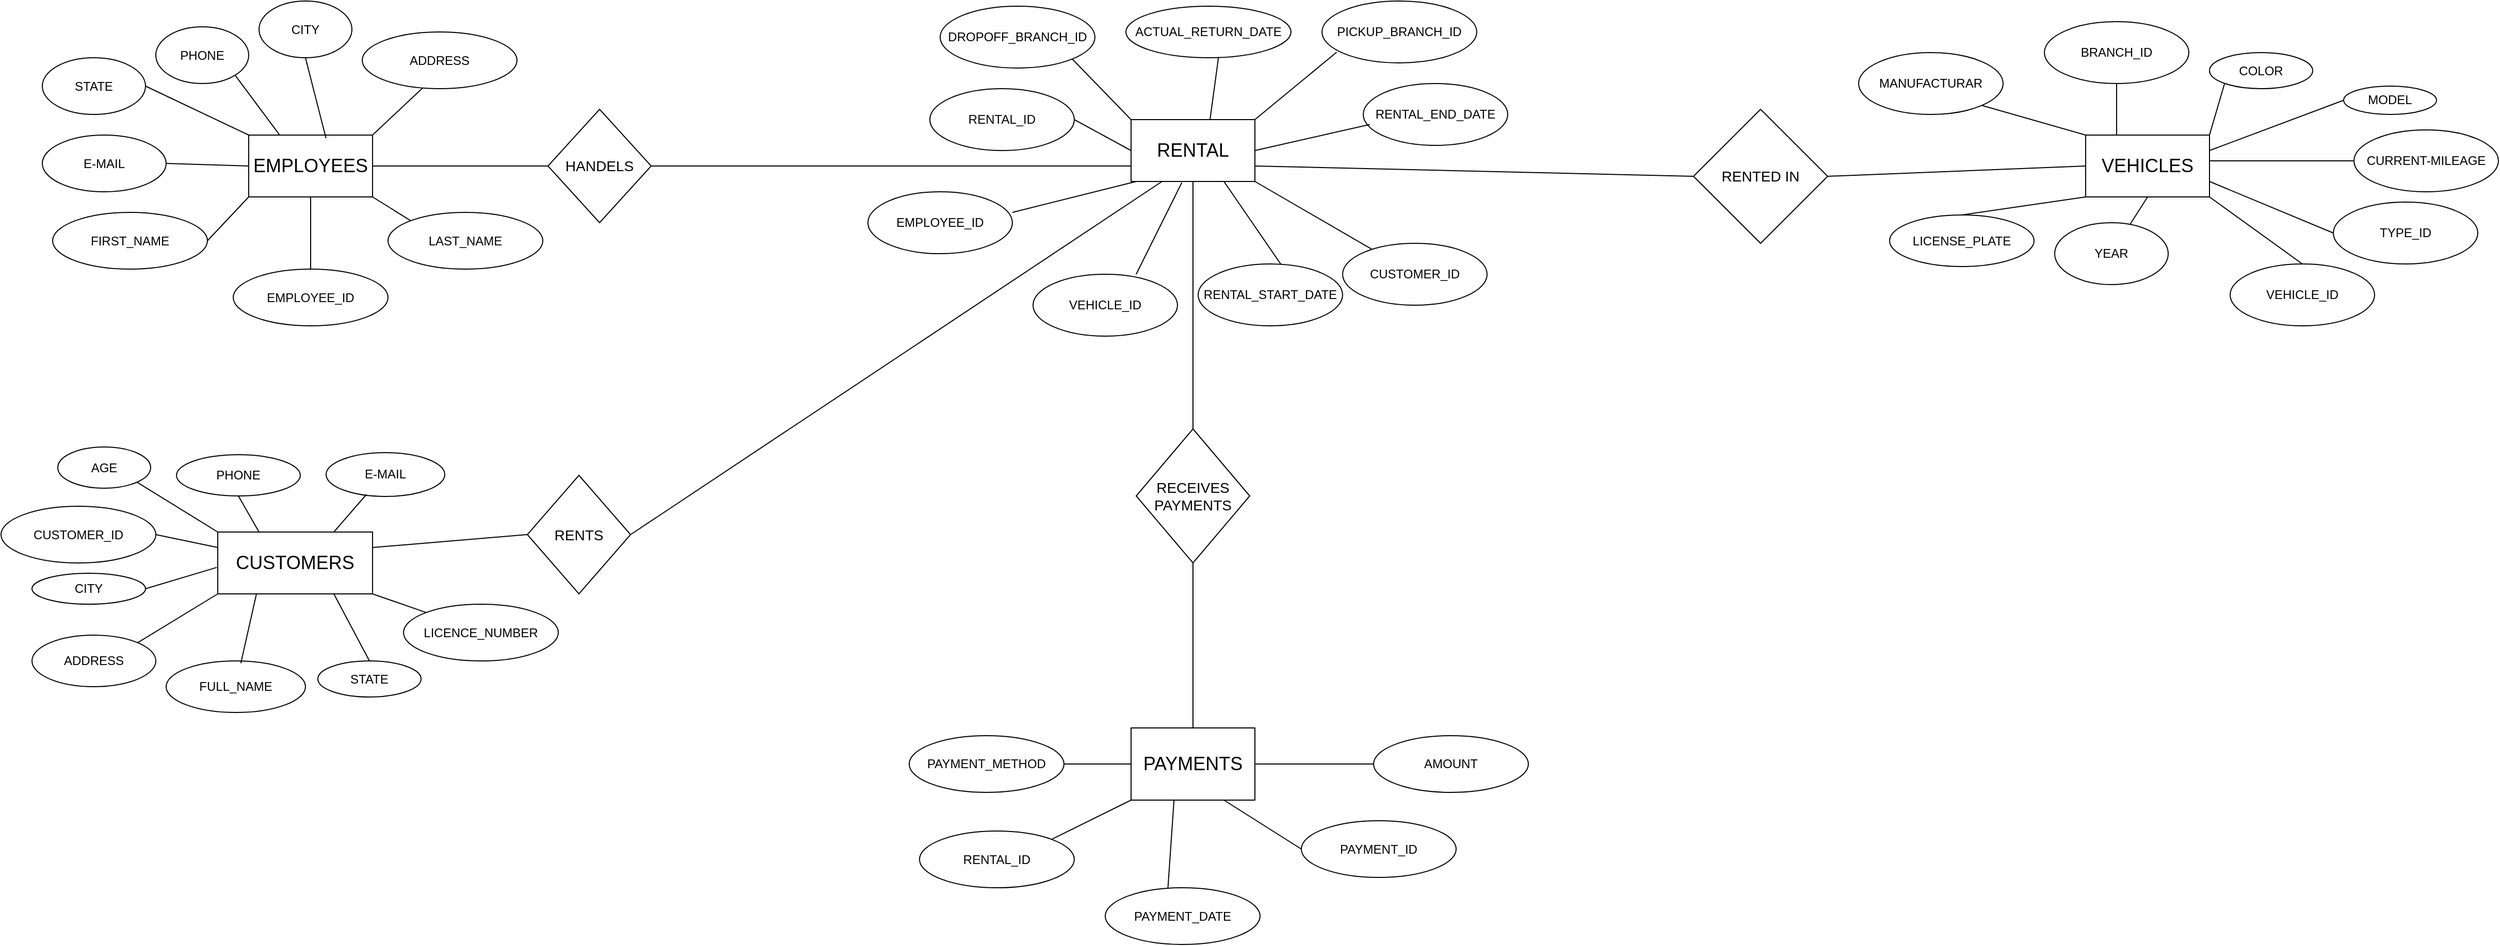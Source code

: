 <mxfile version="24.7.17">
  <diagram id="C5RBs43oDa-KdzZeNtuy" name="Page-1">
    <mxGraphModel dx="3781" dy="1274" grid="1" gridSize="10" guides="1" tooltips="1" connect="1" arrows="1" fold="1" page="1" pageScale="1" pageWidth="827" pageHeight="1169" math="0" shadow="0">
      <root>
        <mxCell id="WIyWlLk6GJQsqaUBKTNV-0" />
        <mxCell id="WIyWlLk6GJQsqaUBKTNV-1" parent="WIyWlLk6GJQsqaUBKTNV-0" />
        <mxCell id="lY9ykRblTHQBcWYiNTN7-0" value="&lt;font style=&quot;font-size: 18px;&quot;&gt;RENTAL&lt;/font&gt;" style="rounded=0;whiteSpace=wrap;html=1;direction=west;" vertex="1" parent="WIyWlLk6GJQsqaUBKTNV-1">
          <mxGeometry x="275" y="240" width="120" height="60" as="geometry" />
        </mxCell>
        <mxCell id="lY9ykRblTHQBcWYiNTN7-1" value="RENTAL_END_DATE" style="ellipse;whiteSpace=wrap;html=1;" vertex="1" parent="WIyWlLk6GJQsqaUBKTNV-1">
          <mxGeometry x="500" y="205" width="140" height="60" as="geometry" />
        </mxCell>
        <mxCell id="lY9ykRblTHQBcWYiNTN7-2" value="" style="endArrow=none;html=1;rounded=0;entryX=0.045;entryY=0.662;entryDx=0;entryDy=0;entryPerimeter=0;exitX=0;exitY=0.5;exitDx=0;exitDy=0;" edge="1" parent="WIyWlLk6GJQsqaUBKTNV-1" source="lY9ykRblTHQBcWYiNTN7-0" target="lY9ykRblTHQBcWYiNTN7-1">
          <mxGeometry width="50" height="50" relative="1" as="geometry">
            <mxPoint x="380" y="310" as="sourcePoint" />
            <mxPoint x="430" y="260" as="targetPoint" />
          </mxGeometry>
        </mxCell>
        <mxCell id="lY9ykRblTHQBcWYiNTN7-3" value="RENTAL_START_DATE" style="ellipse;whiteSpace=wrap;html=1;" vertex="1" parent="WIyWlLk6GJQsqaUBKTNV-1">
          <mxGeometry x="340" y="380" width="140" height="60" as="geometry" />
        </mxCell>
        <mxCell id="lY9ykRblTHQBcWYiNTN7-4" value="" style="endArrow=none;html=1;rounded=0;entryX=0.25;entryY=0;entryDx=0;entryDy=0;exitX=0.571;exitY=0;exitDx=0;exitDy=0;exitPerimeter=0;" edge="1" parent="WIyWlLk6GJQsqaUBKTNV-1" source="lY9ykRblTHQBcWYiNTN7-3" target="lY9ykRblTHQBcWYiNTN7-0">
          <mxGeometry width="50" height="50" relative="1" as="geometry">
            <mxPoint x="410" y="330" as="sourcePoint" />
            <mxPoint x="460" y="280" as="targetPoint" />
          </mxGeometry>
        </mxCell>
        <mxCell id="lY9ykRblTHQBcWYiNTN7-6" value="RENTAL_ID" style="ellipse;whiteSpace=wrap;html=1;" vertex="1" parent="WIyWlLk6GJQsqaUBKTNV-1">
          <mxGeometry x="80" y="210" width="140" height="60" as="geometry" />
        </mxCell>
        <mxCell id="lY9ykRblTHQBcWYiNTN7-7" value="ACTUAL_RETURN_DATE" style="ellipse;whiteSpace=wrap;html=1;" vertex="1" parent="WIyWlLk6GJQsqaUBKTNV-1">
          <mxGeometry x="270" y="130" width="160" height="50" as="geometry" />
        </mxCell>
        <mxCell id="lY9ykRblTHQBcWYiNTN7-9" value="" style="endArrow=none;html=1;rounded=0;exitX=0.561;exitY=0.986;exitDx=0;exitDy=0;exitPerimeter=0;entryX=0.362;entryY=1.005;entryDx=0;entryDy=0;entryPerimeter=0;" edge="1" parent="WIyWlLk6GJQsqaUBKTNV-1" source="lY9ykRblTHQBcWYiNTN7-7" target="lY9ykRblTHQBcWYiNTN7-0">
          <mxGeometry width="50" height="50" relative="1" as="geometry">
            <mxPoint x="410" y="330" as="sourcePoint" />
            <mxPoint x="460" y="280" as="targetPoint" />
          </mxGeometry>
        </mxCell>
        <mxCell id="lY9ykRblTHQBcWYiNTN7-11" value="" style="endArrow=none;html=1;rounded=0;exitX=1;exitY=0.5;exitDx=0;exitDy=0;entryX=1;entryY=0.5;entryDx=0;entryDy=0;" edge="1" parent="WIyWlLk6GJQsqaUBKTNV-1" source="lY9ykRblTHQBcWYiNTN7-6" target="lY9ykRblTHQBcWYiNTN7-0">
          <mxGeometry width="50" height="50" relative="1" as="geometry">
            <mxPoint x="410" y="330" as="sourcePoint" />
            <mxPoint x="460" y="280" as="targetPoint" />
          </mxGeometry>
        </mxCell>
        <mxCell id="lY9ykRblTHQBcWYiNTN7-12" value="EMPLOYEE_ID" style="ellipse;whiteSpace=wrap;html=1;" vertex="1" parent="WIyWlLk6GJQsqaUBKTNV-1">
          <mxGeometry x="20" y="310" width="140" height="60" as="geometry" />
        </mxCell>
        <mxCell id="lY9ykRblTHQBcWYiNTN7-13" value="" style="endArrow=none;html=1;rounded=0;exitX=1;exitY=0.333;exitDx=0;exitDy=0;exitPerimeter=0;" edge="1" parent="WIyWlLk6GJQsqaUBKTNV-1" source="lY9ykRblTHQBcWYiNTN7-12">
          <mxGeometry width="50" height="50" relative="1" as="geometry">
            <mxPoint x="410" y="330" as="sourcePoint" />
            <mxPoint x="280" y="300" as="targetPoint" />
          </mxGeometry>
        </mxCell>
        <mxCell id="lY9ykRblTHQBcWYiNTN7-14" value="CUSTOMER_ID" style="ellipse;whiteSpace=wrap;html=1;" vertex="1" parent="WIyWlLk6GJQsqaUBKTNV-1">
          <mxGeometry x="480" y="360" width="140" height="60" as="geometry" />
        </mxCell>
        <mxCell id="lY9ykRblTHQBcWYiNTN7-15" value="" style="endArrow=none;html=1;rounded=0;exitX=0;exitY=0;exitDx=0;exitDy=0;" edge="1" parent="WIyWlLk6GJQsqaUBKTNV-1" source="lY9ykRblTHQBcWYiNTN7-0" target="lY9ykRblTHQBcWYiNTN7-14">
          <mxGeometry width="50" height="50" relative="1" as="geometry">
            <mxPoint x="410" y="330" as="sourcePoint" />
            <mxPoint x="460" y="280" as="targetPoint" />
          </mxGeometry>
        </mxCell>
        <mxCell id="lY9ykRblTHQBcWYiNTN7-18" value="VEHICLE_ID" style="ellipse;whiteSpace=wrap;html=1;" vertex="1" parent="WIyWlLk6GJQsqaUBKTNV-1">
          <mxGeometry x="180" y="390" width="140" height="60" as="geometry" />
        </mxCell>
        <mxCell id="lY9ykRblTHQBcWYiNTN7-19" value="DROPOFF_BRANCH_ID" style="ellipse;whiteSpace=wrap;html=1;" vertex="1" parent="WIyWlLk6GJQsqaUBKTNV-1">
          <mxGeometry x="90" y="130" width="150" height="60" as="geometry" />
        </mxCell>
        <mxCell id="lY9ykRblTHQBcWYiNTN7-20" value="" style="endArrow=none;html=1;rounded=0;exitX=0.714;exitY=0;exitDx=0;exitDy=0;exitPerimeter=0;entryX=0.59;entryY=-0.018;entryDx=0;entryDy=0;entryPerimeter=0;" edge="1" parent="WIyWlLk6GJQsqaUBKTNV-1" source="lY9ykRblTHQBcWYiNTN7-18" target="lY9ykRblTHQBcWYiNTN7-0">
          <mxGeometry width="50" height="50" relative="1" as="geometry">
            <mxPoint x="390" y="310" as="sourcePoint" />
            <mxPoint x="440" y="260" as="targetPoint" />
          </mxGeometry>
        </mxCell>
        <mxCell id="lY9ykRblTHQBcWYiNTN7-23" value="" style="endArrow=none;html=1;rounded=0;exitX=1;exitY=1;exitDx=0;exitDy=0;entryX=1;entryY=1;entryDx=0;entryDy=0;" edge="1" parent="WIyWlLk6GJQsqaUBKTNV-1" source="lY9ykRblTHQBcWYiNTN7-19" target="lY9ykRblTHQBcWYiNTN7-0">
          <mxGeometry width="50" height="50" relative="1" as="geometry">
            <mxPoint x="390" y="310" as="sourcePoint" />
            <mxPoint x="440" y="260" as="targetPoint" />
          </mxGeometry>
        </mxCell>
        <mxCell id="lY9ykRblTHQBcWYiNTN7-24" value="PICKUP_BRANCH_ID" style="ellipse;whiteSpace=wrap;html=1;" vertex="1" parent="WIyWlLk6GJQsqaUBKTNV-1">
          <mxGeometry x="460" y="125" width="150" height="60" as="geometry" />
        </mxCell>
        <mxCell id="lY9ykRblTHQBcWYiNTN7-27" value="" style="endArrow=none;html=1;rounded=0;entryX=0.095;entryY=0.827;entryDx=0;entryDy=0;entryPerimeter=0;exitX=0;exitY=1;exitDx=0;exitDy=0;" edge="1" parent="WIyWlLk6GJQsqaUBKTNV-1" source="lY9ykRblTHQBcWYiNTN7-0" target="lY9ykRblTHQBcWYiNTN7-24">
          <mxGeometry width="50" height="50" relative="1" as="geometry">
            <mxPoint x="390" y="310" as="sourcePoint" />
            <mxPoint x="440" y="260" as="targetPoint" />
          </mxGeometry>
        </mxCell>
        <mxCell id="lY9ykRblTHQBcWYiNTN7-28" value="" style="endArrow=none;html=1;rounded=0;entryX=0.5;entryY=0;entryDx=0;entryDy=0;exitX=0.5;exitY=0;exitDx=0;exitDy=0;" edge="1" parent="WIyWlLk6GJQsqaUBKTNV-1" source="lY9ykRblTHQBcWYiNTN7-29" target="lY9ykRblTHQBcWYiNTN7-0">
          <mxGeometry width="50" height="50" relative="1" as="geometry">
            <mxPoint x="330" y="490" as="sourcePoint" />
            <mxPoint x="400" y="330" as="targetPoint" />
          </mxGeometry>
        </mxCell>
        <mxCell id="lY9ykRblTHQBcWYiNTN7-29" value="&lt;font style=&quot;font-size: 14px;&quot;&gt;RECEIVES PAYMENTS&lt;/font&gt;" style="rhombus;whiteSpace=wrap;html=1;" vertex="1" parent="WIyWlLk6GJQsqaUBKTNV-1">
          <mxGeometry x="280" y="540" width="110" height="130" as="geometry" />
        </mxCell>
        <mxCell id="lY9ykRblTHQBcWYiNTN7-30" value="" style="endArrow=none;html=1;rounded=0;entryX=0.5;entryY=1;entryDx=0;entryDy=0;exitX=0.5;exitY=0;exitDx=0;exitDy=0;" edge="1" parent="WIyWlLk6GJQsqaUBKTNV-1" source="lY9ykRblTHQBcWYiNTN7-31" target="lY9ykRblTHQBcWYiNTN7-29">
          <mxGeometry width="50" height="50" relative="1" as="geometry">
            <mxPoint x="350" y="830" as="sourcePoint" />
            <mxPoint x="400" y="730" as="targetPoint" />
          </mxGeometry>
        </mxCell>
        <mxCell id="lY9ykRblTHQBcWYiNTN7-31" value="&lt;font style=&quot;font-size: 18px;&quot;&gt;PAYMENTS&lt;/font&gt;" style="rounded=0;whiteSpace=wrap;html=1;" vertex="1" parent="WIyWlLk6GJQsqaUBKTNV-1">
          <mxGeometry x="275" y="830" width="120" height="70" as="geometry" />
        </mxCell>
        <mxCell id="lY9ykRblTHQBcWYiNTN7-34" value="AMOUNT" style="ellipse;whiteSpace=wrap;html=1;" vertex="1" parent="WIyWlLk6GJQsqaUBKTNV-1">
          <mxGeometry x="510" y="837.5" width="150" height="55" as="geometry" />
        </mxCell>
        <mxCell id="lY9ykRblTHQBcWYiNTN7-35" value="PAYMENT_METHOD" style="ellipse;whiteSpace=wrap;html=1;" vertex="1" parent="WIyWlLk6GJQsqaUBKTNV-1">
          <mxGeometry x="60" y="837.5" width="150" height="55" as="geometry" />
        </mxCell>
        <mxCell id="lY9ykRblTHQBcWYiNTN7-36" value="RENTAL_ID" style="ellipse;whiteSpace=wrap;html=1;" vertex="1" parent="WIyWlLk6GJQsqaUBKTNV-1">
          <mxGeometry x="70" y="930" width="150" height="55" as="geometry" />
        </mxCell>
        <mxCell id="lY9ykRblTHQBcWYiNTN7-37" value="PAYMENT_ID" style="ellipse;whiteSpace=wrap;html=1;" vertex="1" parent="WIyWlLk6GJQsqaUBKTNV-1">
          <mxGeometry x="440" y="920" width="150" height="55" as="geometry" />
        </mxCell>
        <mxCell id="lY9ykRblTHQBcWYiNTN7-38" value="PAYMENT_DATE" style="ellipse;whiteSpace=wrap;html=1;" vertex="1" parent="WIyWlLk6GJQsqaUBKTNV-1">
          <mxGeometry x="250" y="985" width="150" height="55" as="geometry" />
        </mxCell>
        <mxCell id="lY9ykRblTHQBcWYiNTN7-39" value="" style="endArrow=none;html=1;rounded=0;entryX=0;entryY=0.5;entryDx=0;entryDy=0;exitX=1;exitY=0.5;exitDx=0;exitDy=0;" edge="1" parent="WIyWlLk6GJQsqaUBKTNV-1" source="lY9ykRblTHQBcWYiNTN7-31" target="lY9ykRblTHQBcWYiNTN7-34">
          <mxGeometry width="50" height="50" relative="1" as="geometry">
            <mxPoint x="350" y="940" as="sourcePoint" />
            <mxPoint x="400" y="890" as="targetPoint" />
          </mxGeometry>
        </mxCell>
        <mxCell id="lY9ykRblTHQBcWYiNTN7-40" value="" style="endArrow=none;html=1;rounded=0;entryX=0;entryY=0.5;entryDx=0;entryDy=0;exitX=0.75;exitY=1;exitDx=0;exitDy=0;" edge="1" parent="WIyWlLk6GJQsqaUBKTNV-1" source="lY9ykRblTHQBcWYiNTN7-31" target="lY9ykRblTHQBcWYiNTN7-37">
          <mxGeometry width="50" height="50" relative="1" as="geometry">
            <mxPoint x="350" y="940" as="sourcePoint" />
            <mxPoint x="400" y="890" as="targetPoint" />
          </mxGeometry>
        </mxCell>
        <mxCell id="lY9ykRblTHQBcWYiNTN7-41" value="" style="endArrow=none;html=1;rounded=0;entryX=0.405;entryY=-0.002;entryDx=0;entryDy=0;exitX=0.347;exitY=0.995;exitDx=0;exitDy=0;exitPerimeter=0;entryPerimeter=0;" edge="1" parent="WIyWlLk6GJQsqaUBKTNV-1" source="lY9ykRblTHQBcWYiNTN7-31" target="lY9ykRblTHQBcWYiNTN7-38">
          <mxGeometry width="50" height="50" relative="1" as="geometry">
            <mxPoint x="375" y="910" as="sourcePoint" />
            <mxPoint x="450" y="958" as="targetPoint" />
          </mxGeometry>
        </mxCell>
        <mxCell id="lY9ykRblTHQBcWYiNTN7-42" value="" style="endArrow=none;html=1;rounded=0;entryX=0;entryY=1;entryDx=0;entryDy=0;exitX=1;exitY=0;exitDx=0;exitDy=0;" edge="1" parent="WIyWlLk6GJQsqaUBKTNV-1" source="lY9ykRblTHQBcWYiNTN7-36" target="lY9ykRblTHQBcWYiNTN7-31">
          <mxGeometry width="50" height="50" relative="1" as="geometry">
            <mxPoint x="385" y="920" as="sourcePoint" />
            <mxPoint x="460" y="968" as="targetPoint" />
          </mxGeometry>
        </mxCell>
        <mxCell id="lY9ykRblTHQBcWYiNTN7-44" value="" style="endArrow=none;html=1;rounded=0;entryX=0;entryY=0.5;entryDx=0;entryDy=0;exitX=1;exitY=0.5;exitDx=0;exitDy=0;" edge="1" parent="WIyWlLk6GJQsqaUBKTNV-1" source="lY9ykRblTHQBcWYiNTN7-35" target="lY9ykRblTHQBcWYiNTN7-31">
          <mxGeometry width="50" height="50" relative="1" as="geometry">
            <mxPoint x="350" y="940" as="sourcePoint" />
            <mxPoint x="400" y="890" as="targetPoint" />
          </mxGeometry>
        </mxCell>
        <mxCell id="lY9ykRblTHQBcWYiNTN7-45" value="&lt;font style=&quot;font-size: 14px;&quot;&gt;HANDELS&lt;/font&gt;" style="rhombus;whiteSpace=wrap;html=1;" vertex="1" parent="WIyWlLk6GJQsqaUBKTNV-1">
          <mxGeometry x="-290" y="230" width="100" height="110" as="geometry" />
        </mxCell>
        <mxCell id="lY9ykRblTHQBcWYiNTN7-46" value="" style="endArrow=none;html=1;rounded=0;exitX=1;exitY=0.5;exitDx=0;exitDy=0;entryX=1;entryY=0.25;entryDx=0;entryDy=0;" edge="1" parent="WIyWlLk6GJQsqaUBKTNV-1" source="lY9ykRblTHQBcWYiNTN7-45" target="lY9ykRblTHQBcWYiNTN7-0">
          <mxGeometry width="50" height="50" relative="1" as="geometry">
            <mxPoint x="300" y="290" as="sourcePoint" />
            <mxPoint x="350" y="240" as="targetPoint" />
          </mxGeometry>
        </mxCell>
        <mxCell id="lY9ykRblTHQBcWYiNTN7-47" value="&lt;font style=&quot;font-size: 18px;&quot;&gt;EMPLOYEES&lt;/font&gt;" style="rounded=0;whiteSpace=wrap;html=1;" vertex="1" parent="WIyWlLk6GJQsqaUBKTNV-1">
          <mxGeometry x="-580" y="255" width="120" height="60" as="geometry" />
        </mxCell>
        <mxCell id="lY9ykRblTHQBcWYiNTN7-48" value="" style="endArrow=none;html=1;rounded=0;entryX=0;entryY=0.5;entryDx=0;entryDy=0;exitX=1;exitY=0.5;exitDx=0;exitDy=0;" edge="1" parent="WIyWlLk6GJQsqaUBKTNV-1" source="lY9ykRblTHQBcWYiNTN7-47" target="lY9ykRblTHQBcWYiNTN7-45">
          <mxGeometry width="50" height="50" relative="1" as="geometry">
            <mxPoint x="-70" y="290" as="sourcePoint" />
            <mxPoint x="-20" y="240" as="targetPoint" />
          </mxGeometry>
        </mxCell>
        <mxCell id="lY9ykRblTHQBcWYiNTN7-50" value="EMPLOYEE_ID" style="ellipse;whiteSpace=wrap;html=1;" vertex="1" parent="WIyWlLk6GJQsqaUBKTNV-1">
          <mxGeometry x="-595" y="385" width="150" height="55" as="geometry" />
        </mxCell>
        <mxCell id="lY9ykRblTHQBcWYiNTN7-51" value="E-MAIL" style="ellipse;whiteSpace=wrap;html=1;" vertex="1" parent="WIyWlLk6GJQsqaUBKTNV-1">
          <mxGeometry x="-780" y="255" width="120" height="55" as="geometry" />
        </mxCell>
        <mxCell id="lY9ykRblTHQBcWYiNTN7-52" value="FIRST_NAME" style="ellipse;whiteSpace=wrap;html=1;" vertex="1" parent="WIyWlLk6GJQsqaUBKTNV-1">
          <mxGeometry x="-770" y="330" width="150" height="55" as="geometry" />
        </mxCell>
        <mxCell id="lY9ykRblTHQBcWYiNTN7-53" value="LAST_NAME" style="ellipse;whiteSpace=wrap;html=1;" vertex="1" parent="WIyWlLk6GJQsqaUBKTNV-1">
          <mxGeometry x="-445" y="330" width="150" height="55" as="geometry" />
        </mxCell>
        <mxCell id="lY9ykRblTHQBcWYiNTN7-54" value="PHONE" style="ellipse;whiteSpace=wrap;html=1;" vertex="1" parent="WIyWlLk6GJQsqaUBKTNV-1">
          <mxGeometry x="-670" y="150" width="90" height="55" as="geometry" />
        </mxCell>
        <mxCell id="lY9ykRblTHQBcWYiNTN7-55" value="ADDRESS" style="ellipse;whiteSpace=wrap;html=1;" vertex="1" parent="WIyWlLk6GJQsqaUBKTNV-1">
          <mxGeometry x="-470" y="155" width="150" height="55" as="geometry" />
        </mxCell>
        <mxCell id="lY9ykRblTHQBcWYiNTN7-56" value="STATE" style="ellipse;whiteSpace=wrap;html=1;" vertex="1" parent="WIyWlLk6GJQsqaUBKTNV-1">
          <mxGeometry x="-780" y="180" width="100" height="55" as="geometry" />
        </mxCell>
        <mxCell id="lY9ykRblTHQBcWYiNTN7-57" value="CITY" style="ellipse;whiteSpace=wrap;html=1;" vertex="1" parent="WIyWlLk6GJQsqaUBKTNV-1">
          <mxGeometry x="-570" y="125" width="90" height="55" as="geometry" />
        </mxCell>
        <mxCell id="lY9ykRblTHQBcWYiNTN7-61" value="" style="endArrow=none;html=1;rounded=0;entryX=0.388;entryY=0.993;entryDx=0;entryDy=0;entryPerimeter=0;exitX=1;exitY=0;exitDx=0;exitDy=0;" edge="1" parent="WIyWlLk6GJQsqaUBKTNV-1" source="lY9ykRblTHQBcWYiNTN7-47" target="lY9ykRblTHQBcWYiNTN7-55">
          <mxGeometry width="50" height="50" relative="1" as="geometry">
            <mxPoint x="-430" y="290" as="sourcePoint" />
            <mxPoint x="-380" y="240" as="targetPoint" />
          </mxGeometry>
        </mxCell>
        <mxCell id="lY9ykRblTHQBcWYiNTN7-62" value="" style="endArrow=none;html=1;rounded=0;exitX=0.624;exitY=0.05;exitDx=0;exitDy=0;exitPerimeter=0;entryX=0.5;entryY=1;entryDx=0;entryDy=0;" edge="1" parent="WIyWlLk6GJQsqaUBKTNV-1" source="lY9ykRblTHQBcWYiNTN7-47" target="lY9ykRblTHQBcWYiNTN7-57">
          <mxGeometry width="50" height="50" relative="1" as="geometry">
            <mxPoint x="-430" y="290" as="sourcePoint" />
            <mxPoint x="-380" y="240" as="targetPoint" />
          </mxGeometry>
        </mxCell>
        <mxCell id="lY9ykRblTHQBcWYiNTN7-63" value="" style="endArrow=none;html=1;rounded=0;exitX=0.5;exitY=0;exitDx=0;exitDy=0;entryX=0.5;entryY=1;entryDx=0;entryDy=0;" edge="1" parent="WIyWlLk6GJQsqaUBKTNV-1" source="lY9ykRblTHQBcWYiNTN7-50" target="lY9ykRblTHQBcWYiNTN7-47">
          <mxGeometry width="50" height="50" relative="1" as="geometry">
            <mxPoint x="-430" y="290" as="sourcePoint" />
            <mxPoint x="-380" y="240" as="targetPoint" />
          </mxGeometry>
        </mxCell>
        <mxCell id="lY9ykRblTHQBcWYiNTN7-64" value="" style="endArrow=none;html=1;rounded=0;exitX=0;exitY=0;exitDx=0;exitDy=0;entryX=1;entryY=1;entryDx=0;entryDy=0;" edge="1" parent="WIyWlLk6GJQsqaUBKTNV-1" source="lY9ykRblTHQBcWYiNTN7-53" target="lY9ykRblTHQBcWYiNTN7-47">
          <mxGeometry width="50" height="50" relative="1" as="geometry">
            <mxPoint x="-430" y="290" as="sourcePoint" />
            <mxPoint x="-380" y="240" as="targetPoint" />
          </mxGeometry>
        </mxCell>
        <mxCell id="lY9ykRblTHQBcWYiNTN7-65" value="" style="endArrow=none;html=1;rounded=0;entryX=0;entryY=1;entryDx=0;entryDy=0;exitX=1;exitY=0.5;exitDx=0;exitDy=0;" edge="1" parent="WIyWlLk6GJQsqaUBKTNV-1" source="lY9ykRblTHQBcWYiNTN7-52" target="lY9ykRblTHQBcWYiNTN7-47">
          <mxGeometry width="50" height="50" relative="1" as="geometry">
            <mxPoint x="-430" y="290" as="sourcePoint" />
            <mxPoint x="-380" y="240" as="targetPoint" />
          </mxGeometry>
        </mxCell>
        <mxCell id="lY9ykRblTHQBcWYiNTN7-66" value="" style="endArrow=none;html=1;rounded=0;exitX=0;exitY=0.5;exitDx=0;exitDy=0;entryX=1;entryY=0.5;entryDx=0;entryDy=0;" edge="1" parent="WIyWlLk6GJQsqaUBKTNV-1" source="lY9ykRblTHQBcWYiNTN7-47" target="lY9ykRblTHQBcWYiNTN7-51">
          <mxGeometry width="50" height="50" relative="1" as="geometry">
            <mxPoint x="-430" y="290" as="sourcePoint" />
            <mxPoint x="-380" y="240" as="targetPoint" />
          </mxGeometry>
        </mxCell>
        <mxCell id="lY9ykRblTHQBcWYiNTN7-67" value="" style="endArrow=none;html=1;rounded=0;entryX=1;entryY=1;entryDx=0;entryDy=0;exitX=0.25;exitY=0;exitDx=0;exitDy=0;" edge="1" parent="WIyWlLk6GJQsqaUBKTNV-1" source="lY9ykRblTHQBcWYiNTN7-47" target="lY9ykRblTHQBcWYiNTN7-54">
          <mxGeometry width="50" height="50" relative="1" as="geometry">
            <mxPoint x="-430" y="290" as="sourcePoint" />
            <mxPoint x="-380" y="240" as="targetPoint" />
          </mxGeometry>
        </mxCell>
        <mxCell id="lY9ykRblTHQBcWYiNTN7-68" value="" style="endArrow=none;html=1;rounded=0;exitX=0;exitY=0;exitDx=0;exitDy=0;entryX=1;entryY=0.5;entryDx=0;entryDy=0;" edge="1" parent="WIyWlLk6GJQsqaUBKTNV-1" source="lY9ykRblTHQBcWYiNTN7-47" target="lY9ykRblTHQBcWYiNTN7-56">
          <mxGeometry width="50" height="50" relative="1" as="geometry">
            <mxPoint x="-430" y="290" as="sourcePoint" />
            <mxPoint x="-380" y="240" as="targetPoint" />
          </mxGeometry>
        </mxCell>
        <mxCell id="lY9ykRblTHQBcWYiNTN7-69" value="&lt;font style=&quot;font-size: 14px;&quot;&gt;RENTS&lt;/font&gt;" style="rhombus;whiteSpace=wrap;html=1;" vertex="1" parent="WIyWlLk6GJQsqaUBKTNV-1">
          <mxGeometry x="-310" y="585" width="100" height="115" as="geometry" />
        </mxCell>
        <mxCell id="lY9ykRblTHQBcWYiNTN7-70" value="" style="endArrow=none;html=1;rounded=0;exitX=1;exitY=0.5;exitDx=0;exitDy=0;entryX=0.75;entryY=0;entryDx=0;entryDy=0;" edge="1" parent="WIyWlLk6GJQsqaUBKTNV-1" source="lY9ykRblTHQBcWYiNTN7-69" target="lY9ykRblTHQBcWYiNTN7-0">
          <mxGeometry width="50" height="50" relative="1" as="geometry">
            <mxPoint x="90" y="700" as="sourcePoint" />
            <mxPoint x="280" y="320" as="targetPoint" />
          </mxGeometry>
        </mxCell>
        <mxCell id="lY9ykRblTHQBcWYiNTN7-71" value="&lt;font style=&quot;font-size: 18px;&quot;&gt;CUSTOMERS&lt;/font&gt;" style="rounded=0;whiteSpace=wrap;html=1;" vertex="1" parent="WIyWlLk6GJQsqaUBKTNV-1">
          <mxGeometry x="-610" y="640" width="150" height="60" as="geometry" />
        </mxCell>
        <mxCell id="lY9ykRblTHQBcWYiNTN7-72" value="" style="endArrow=none;html=1;rounded=0;exitX=1;exitY=0.25;exitDx=0;exitDy=0;entryX=0;entryY=0.5;entryDx=0;entryDy=0;" edge="1" parent="WIyWlLk6GJQsqaUBKTNV-1" source="lY9ykRblTHQBcWYiNTN7-71" target="lY9ykRblTHQBcWYiNTN7-69">
          <mxGeometry width="50" height="50" relative="1" as="geometry">
            <mxPoint x="-210" y="670" as="sourcePoint" />
            <mxPoint x="-160" y="620" as="targetPoint" />
          </mxGeometry>
        </mxCell>
        <mxCell id="lY9ykRblTHQBcWYiNTN7-73" value="CUSTOMER_ID" style="ellipse;whiteSpace=wrap;html=1;" vertex="1" parent="WIyWlLk6GJQsqaUBKTNV-1">
          <mxGeometry x="-820" y="615" width="150" height="55" as="geometry" />
        </mxCell>
        <mxCell id="lY9ykRblTHQBcWYiNTN7-74" value="ADDRESS" style="ellipse;whiteSpace=wrap;html=1;" vertex="1" parent="WIyWlLk6GJQsqaUBKTNV-1">
          <mxGeometry x="-790" y="740" width="120" height="50" as="geometry" />
        </mxCell>
        <mxCell id="lY9ykRblTHQBcWYiNTN7-75" value="FULL_NAME&lt;span style=&quot;color: rgba(0, 0, 0, 0); font-family: monospace; font-size: 0px; text-align: start; text-wrap: nowrap;&quot;&gt;%3CmxGraphModel%3E%3Croot%3E%3CmxCell%20id%3D%220%22%2F%3E%3CmxCell%20id%3D%221%22%20parent%3D%220%22%2F%3E%3CmxCell%20id%3D%222%22%20value%3D%22CUSTOMER_ID%22%20style%3D%22ellipse%3BwhiteSpace%3Dwrap%3Bhtml%3D1%3B%22%20vertex%3D%221%22%20parent%3D%221%22%3E%3CmxGeometry%20x%3D%22-840%22%20y%3D%22645%22%20width%3D%22150%22%20height%3D%2255%22%20as%3D%22geometry%22%2F%3E%3C%2FmxCell%3E%3C%2Froot%3E%3C%2FmxGraphModel%3E&lt;/span&gt;" style="ellipse;whiteSpace=wrap;html=1;" vertex="1" parent="WIyWlLk6GJQsqaUBKTNV-1">
          <mxGeometry x="-660" y="765" width="135" height="50" as="geometry" />
        </mxCell>
        <mxCell id="lY9ykRblTHQBcWYiNTN7-76" value="PHONE" style="ellipse;whiteSpace=wrap;html=1;" vertex="1" parent="WIyWlLk6GJQsqaUBKTNV-1">
          <mxGeometry x="-650" y="565" width="120" height="40" as="geometry" />
        </mxCell>
        <mxCell id="lY9ykRblTHQBcWYiNTN7-77" value="AGE" style="ellipse;whiteSpace=wrap;html=1;" vertex="1" parent="WIyWlLk6GJQsqaUBKTNV-1">
          <mxGeometry x="-765" y="557.5" width="90" height="40" as="geometry" />
        </mxCell>
        <mxCell id="lY9ykRblTHQBcWYiNTN7-78" value="E-MAIL" style="ellipse;whiteSpace=wrap;html=1;" vertex="1" parent="WIyWlLk6GJQsqaUBKTNV-1">
          <mxGeometry x="-505" y="563" width="115" height="42.5" as="geometry" />
        </mxCell>
        <mxCell id="lY9ykRblTHQBcWYiNTN7-79" value="LICENCE_NUMBER" style="ellipse;whiteSpace=wrap;html=1;" vertex="1" parent="WIyWlLk6GJQsqaUBKTNV-1">
          <mxGeometry x="-430" y="710" width="150" height="55" as="geometry" />
        </mxCell>
        <mxCell id="lY9ykRblTHQBcWYiNTN7-80" value="STATE" style="ellipse;whiteSpace=wrap;html=1;" vertex="1" parent="WIyWlLk6GJQsqaUBKTNV-1">
          <mxGeometry x="-513" y="765" width="100" height="35" as="geometry" />
        </mxCell>
        <mxCell id="lY9ykRblTHQBcWYiNTN7-81" value="CITY" style="ellipse;whiteSpace=wrap;html=1;" vertex="1" parent="WIyWlLk6GJQsqaUBKTNV-1">
          <mxGeometry x="-790" y="680" width="110" height="30" as="geometry" />
        </mxCell>
        <mxCell id="lY9ykRblTHQBcWYiNTN7-82" value="" style="endArrow=none;html=1;rounded=0;exitX=1;exitY=0.5;exitDx=0;exitDy=0;entryX=-0.006;entryY=0.572;entryDx=0;entryDy=0;entryPerimeter=0;" edge="1" parent="WIyWlLk6GJQsqaUBKTNV-1" source="lY9ykRblTHQBcWYiNTN7-81" target="lY9ykRblTHQBcWYiNTN7-71">
          <mxGeometry width="50" height="50" relative="1" as="geometry">
            <mxPoint x="-540" y="700" as="sourcePoint" />
            <mxPoint x="-490" y="650" as="targetPoint" />
          </mxGeometry>
        </mxCell>
        <mxCell id="lY9ykRblTHQBcWYiNTN7-83" value="" style="endArrow=none;html=1;rounded=0;exitX=1;exitY=0;exitDx=0;exitDy=0;entryX=0;entryY=1;entryDx=0;entryDy=0;" edge="1" parent="WIyWlLk6GJQsqaUBKTNV-1" source="lY9ykRblTHQBcWYiNTN7-74" target="lY9ykRblTHQBcWYiNTN7-71">
          <mxGeometry width="50" height="50" relative="1" as="geometry">
            <mxPoint x="-540" y="700" as="sourcePoint" />
            <mxPoint x="-490" y="650" as="targetPoint" />
          </mxGeometry>
        </mxCell>
        <mxCell id="lY9ykRblTHQBcWYiNTN7-84" value="" style="endArrow=none;html=1;rounded=0;entryX=0.536;entryY=0.045;entryDx=0;entryDy=0;entryPerimeter=0;exitX=0.25;exitY=1;exitDx=0;exitDy=0;" edge="1" parent="WIyWlLk6GJQsqaUBKTNV-1" source="lY9ykRblTHQBcWYiNTN7-71" target="lY9ykRblTHQBcWYiNTN7-75">
          <mxGeometry width="50" height="50" relative="1" as="geometry">
            <mxPoint x="-540" y="700" as="sourcePoint" />
            <mxPoint x="-490" y="650" as="targetPoint" />
          </mxGeometry>
        </mxCell>
        <mxCell id="lY9ykRblTHQBcWYiNTN7-85" value="" style="endArrow=none;html=1;rounded=0;exitX=0.5;exitY=0;exitDx=0;exitDy=0;entryX=0.75;entryY=1;entryDx=0;entryDy=0;" edge="1" parent="WIyWlLk6GJQsqaUBKTNV-1" source="lY9ykRblTHQBcWYiNTN7-80" target="lY9ykRblTHQBcWYiNTN7-71">
          <mxGeometry width="50" height="50" relative="1" as="geometry">
            <mxPoint x="-540" y="700" as="sourcePoint" />
            <mxPoint x="-490" y="650" as="targetPoint" />
          </mxGeometry>
        </mxCell>
        <mxCell id="lY9ykRblTHQBcWYiNTN7-86" value="" style="endArrow=none;html=1;rounded=0;entryX=0;entryY=0;entryDx=0;entryDy=0;exitX=1;exitY=1;exitDx=0;exitDy=0;" edge="1" parent="WIyWlLk6GJQsqaUBKTNV-1" source="lY9ykRblTHQBcWYiNTN7-71" target="lY9ykRblTHQBcWYiNTN7-79">
          <mxGeometry width="50" height="50" relative="1" as="geometry">
            <mxPoint x="-540" y="700" as="sourcePoint" />
            <mxPoint x="-490" y="650" as="targetPoint" />
          </mxGeometry>
        </mxCell>
        <mxCell id="lY9ykRblTHQBcWYiNTN7-87" value="" style="endArrow=none;html=1;rounded=0;entryX=1;entryY=0.5;entryDx=0;entryDy=0;exitX=0;exitY=0.25;exitDx=0;exitDy=0;" edge="1" parent="WIyWlLk6GJQsqaUBKTNV-1" source="lY9ykRblTHQBcWYiNTN7-71" target="lY9ykRblTHQBcWYiNTN7-73">
          <mxGeometry width="50" height="50" relative="1" as="geometry">
            <mxPoint x="-540" y="700" as="sourcePoint" />
            <mxPoint x="-490" y="650" as="targetPoint" />
          </mxGeometry>
        </mxCell>
        <mxCell id="lY9ykRblTHQBcWYiNTN7-88" value="" style="endArrow=none;html=1;rounded=0;entryX=1;entryY=1;entryDx=0;entryDy=0;exitX=0;exitY=0;exitDx=0;exitDy=0;" edge="1" parent="WIyWlLk6GJQsqaUBKTNV-1" source="lY9ykRblTHQBcWYiNTN7-71" target="lY9ykRblTHQBcWYiNTN7-77">
          <mxGeometry width="50" height="50" relative="1" as="geometry">
            <mxPoint x="-540" y="700" as="sourcePoint" />
            <mxPoint x="-490" y="650" as="targetPoint" />
          </mxGeometry>
        </mxCell>
        <mxCell id="lY9ykRblTHQBcWYiNTN7-89" value="" style="endArrow=none;html=1;rounded=0;entryX=0.5;entryY=1;entryDx=0;entryDy=0;" edge="1" parent="WIyWlLk6GJQsqaUBKTNV-1" target="lY9ykRblTHQBcWYiNTN7-76">
          <mxGeometry width="50" height="50" relative="1" as="geometry">
            <mxPoint x="-570" y="640" as="sourcePoint" />
            <mxPoint x="-490" y="650" as="targetPoint" />
          </mxGeometry>
        </mxCell>
        <mxCell id="lY9ykRblTHQBcWYiNTN7-90" value="" style="endArrow=none;html=1;rounded=0;entryX=0.34;entryY=0.953;entryDx=0;entryDy=0;entryPerimeter=0;exitX=0.75;exitY=0;exitDx=0;exitDy=0;" edge="1" parent="WIyWlLk6GJQsqaUBKTNV-1" source="lY9ykRblTHQBcWYiNTN7-71" target="lY9ykRblTHQBcWYiNTN7-78">
          <mxGeometry width="50" height="50" relative="1" as="geometry">
            <mxPoint x="-540" y="700" as="sourcePoint" />
            <mxPoint x="-490" y="650" as="targetPoint" />
          </mxGeometry>
        </mxCell>
        <mxCell id="lY9ykRblTHQBcWYiNTN7-91" value="&lt;font style=&quot;font-size: 14px;&quot;&gt;RENTED IN&lt;/font&gt;" style="rhombus;whiteSpace=wrap;html=1;" vertex="1" parent="WIyWlLk6GJQsqaUBKTNV-1">
          <mxGeometry x="820" y="230" width="130" height="130" as="geometry" />
        </mxCell>
        <mxCell id="lY9ykRblTHQBcWYiNTN7-92" value="" style="endArrow=none;html=1;rounded=0;exitX=0;exitY=0.25;exitDx=0;exitDy=0;entryX=0;entryY=0.5;entryDx=0;entryDy=0;" edge="1" parent="WIyWlLk6GJQsqaUBKTNV-1" source="lY9ykRblTHQBcWYiNTN7-0" target="lY9ykRblTHQBcWYiNTN7-91">
          <mxGeometry width="50" height="50" relative="1" as="geometry">
            <mxPoint x="680" y="307.5" as="sourcePoint" />
            <mxPoint x="730" y="257.5" as="targetPoint" />
          </mxGeometry>
        </mxCell>
        <mxCell id="lY9ykRblTHQBcWYiNTN7-93" value="&lt;font style=&quot;font-size: 18px;&quot;&gt;VEHICLES&lt;/font&gt;" style="rounded=0;whiteSpace=wrap;html=1;" vertex="1" parent="WIyWlLk6GJQsqaUBKTNV-1">
          <mxGeometry x="1200" y="255" width="120" height="60" as="geometry" />
        </mxCell>
        <mxCell id="lY9ykRblTHQBcWYiNTN7-94" value="VEHICLE_ID" style="ellipse;whiteSpace=wrap;html=1;" vertex="1" parent="WIyWlLk6GJQsqaUBKTNV-1">
          <mxGeometry x="1340" y="380" width="140" height="60" as="geometry" />
        </mxCell>
        <mxCell id="lY9ykRblTHQBcWYiNTN7-95" value="TYPE_ID" style="ellipse;whiteSpace=wrap;html=1;" vertex="1" parent="WIyWlLk6GJQsqaUBKTNV-1">
          <mxGeometry x="1440" y="320" width="140" height="60" as="geometry" />
        </mxCell>
        <mxCell id="lY9ykRblTHQBcWYiNTN7-96" value="BRANCH_ID" style="ellipse;whiteSpace=wrap;html=1;" vertex="1" parent="WIyWlLk6GJQsqaUBKTNV-1">
          <mxGeometry x="1160" y="145" width="140" height="60" as="geometry" />
        </mxCell>
        <mxCell id="lY9ykRblTHQBcWYiNTN7-97" value="CURRENT-MILEAGE" style="ellipse;whiteSpace=wrap;html=1;" vertex="1" parent="WIyWlLk6GJQsqaUBKTNV-1">
          <mxGeometry x="1460" y="250" width="140" height="60" as="geometry" />
        </mxCell>
        <mxCell id="lY9ykRblTHQBcWYiNTN7-98" value="COLOR" style="ellipse;whiteSpace=wrap;html=1;" vertex="1" parent="WIyWlLk6GJQsqaUBKTNV-1">
          <mxGeometry x="1320" y="175" width="100" height="35" as="geometry" />
        </mxCell>
        <mxCell id="lY9ykRblTHQBcWYiNTN7-99" value="MODEL" style="ellipse;whiteSpace=wrap;html=1;" vertex="1" parent="WIyWlLk6GJQsqaUBKTNV-1">
          <mxGeometry x="1450" y="207.5" width="90" height="27.5" as="geometry" />
        </mxCell>
        <mxCell id="lY9ykRblTHQBcWYiNTN7-100" value="YEAR" style="ellipse;whiteSpace=wrap;html=1;" vertex="1" parent="WIyWlLk6GJQsqaUBKTNV-1">
          <mxGeometry x="1170" y="340" width="110" height="60" as="geometry" />
        </mxCell>
        <mxCell id="lY9ykRblTHQBcWYiNTN7-101" value="LICENSE_PLATE" style="ellipse;whiteSpace=wrap;html=1;" vertex="1" parent="WIyWlLk6GJQsqaUBKTNV-1">
          <mxGeometry x="1010" y="332.5" width="140" height="50" as="geometry" />
        </mxCell>
        <mxCell id="lY9ykRblTHQBcWYiNTN7-102" value="MANUFACTURAR" style="ellipse;whiteSpace=wrap;html=1;" vertex="1" parent="WIyWlLk6GJQsqaUBKTNV-1">
          <mxGeometry x="980" y="175" width="140" height="60" as="geometry" />
        </mxCell>
        <mxCell id="lY9ykRblTHQBcWYiNTN7-103" value="" style="endArrow=none;html=1;rounded=0;exitX=1;exitY=0.5;exitDx=0;exitDy=0;entryX=0;entryY=0.5;entryDx=0;entryDy=0;" edge="1" parent="WIyWlLk6GJQsqaUBKTNV-1" source="lY9ykRblTHQBcWYiNTN7-91" target="lY9ykRblTHQBcWYiNTN7-93">
          <mxGeometry width="50" height="50" relative="1" as="geometry">
            <mxPoint x="1340" y="390" as="sourcePoint" />
            <mxPoint x="1390" y="340" as="targetPoint" />
          </mxGeometry>
        </mxCell>
        <mxCell id="lY9ykRblTHQBcWYiNTN7-104" value="" style="endArrow=none;html=1;rounded=0;entryX=1;entryY=1;entryDx=0;entryDy=0;exitX=0;exitY=0;exitDx=0;exitDy=0;" edge="1" parent="WIyWlLk6GJQsqaUBKTNV-1" source="lY9ykRblTHQBcWYiNTN7-93" target="lY9ykRblTHQBcWYiNTN7-102">
          <mxGeometry width="50" height="50" relative="1" as="geometry">
            <mxPoint x="1340" y="390" as="sourcePoint" />
            <mxPoint x="1390" y="340" as="targetPoint" />
          </mxGeometry>
        </mxCell>
        <mxCell id="lY9ykRblTHQBcWYiNTN7-105" value="" style="endArrow=none;html=1;rounded=0;entryX=0.5;entryY=1;entryDx=0;entryDy=0;exitX=0.25;exitY=0;exitDx=0;exitDy=0;" edge="1" parent="WIyWlLk6GJQsqaUBKTNV-1" source="lY9ykRblTHQBcWYiNTN7-93" target="lY9ykRblTHQBcWYiNTN7-96">
          <mxGeometry width="50" height="50" relative="1" as="geometry">
            <mxPoint x="1110" y="240" as="sourcePoint" />
            <mxPoint x="1160" y="190" as="targetPoint" />
          </mxGeometry>
        </mxCell>
        <mxCell id="lY9ykRblTHQBcWYiNTN7-106" value="" style="endArrow=none;html=1;rounded=0;entryX=0.5;entryY=1;entryDx=0;entryDy=0;" edge="1" parent="WIyWlLk6GJQsqaUBKTNV-1" source="lY9ykRblTHQBcWYiNTN7-100" target="lY9ykRblTHQBcWYiNTN7-93">
          <mxGeometry width="50" height="50" relative="1" as="geometry">
            <mxPoint x="1110" y="240" as="sourcePoint" />
            <mxPoint x="1160" y="190" as="targetPoint" />
          </mxGeometry>
        </mxCell>
        <mxCell id="lY9ykRblTHQBcWYiNTN7-107" value="" style="endArrow=none;html=1;rounded=0;exitX=0;exitY=1;exitDx=0;exitDy=0;entryX=0.5;entryY=0;entryDx=0;entryDy=0;" edge="1" parent="WIyWlLk6GJQsqaUBKTNV-1" source="lY9ykRblTHQBcWYiNTN7-93" target="lY9ykRblTHQBcWYiNTN7-101">
          <mxGeometry width="50" height="50" relative="1" as="geometry">
            <mxPoint x="1110" y="240" as="sourcePoint" />
            <mxPoint x="1160" y="190" as="targetPoint" />
          </mxGeometry>
        </mxCell>
        <mxCell id="lY9ykRblTHQBcWYiNTN7-108" value="" style="endArrow=none;html=1;rounded=0;entryX=0;entryY=1;entryDx=0;entryDy=0;exitX=1;exitY=0;exitDx=0;exitDy=0;" edge="1" parent="WIyWlLk6GJQsqaUBKTNV-1" source="lY9ykRblTHQBcWYiNTN7-93" target="lY9ykRblTHQBcWYiNTN7-98">
          <mxGeometry width="50" height="50" relative="1" as="geometry">
            <mxPoint x="1110" y="300" as="sourcePoint" />
            <mxPoint x="1160" y="250" as="targetPoint" />
          </mxGeometry>
        </mxCell>
        <mxCell id="lY9ykRblTHQBcWYiNTN7-109" value="" style="endArrow=none;html=1;rounded=0;exitX=1;exitY=0.25;exitDx=0;exitDy=0;entryX=0;entryY=0.5;entryDx=0;entryDy=0;" edge="1" parent="WIyWlLk6GJQsqaUBKTNV-1" source="lY9ykRblTHQBcWYiNTN7-93" target="lY9ykRblTHQBcWYiNTN7-99">
          <mxGeometry width="50" height="50" relative="1" as="geometry">
            <mxPoint x="1110" y="300" as="sourcePoint" />
            <mxPoint x="1160" y="250" as="targetPoint" />
          </mxGeometry>
        </mxCell>
        <mxCell id="lY9ykRblTHQBcWYiNTN7-111" value="" style="endArrow=none;html=1;rounded=0;exitX=0;exitY=0.5;exitDx=0;exitDy=0;" edge="1" parent="WIyWlLk6GJQsqaUBKTNV-1" source="lY9ykRblTHQBcWYiNTN7-97">
          <mxGeometry width="50" height="50" relative="1" as="geometry">
            <mxPoint x="1110" y="300" as="sourcePoint" />
            <mxPoint x="1320" y="280" as="targetPoint" />
          </mxGeometry>
        </mxCell>
        <mxCell id="lY9ykRblTHQBcWYiNTN7-112" value="" style="endArrow=none;html=1;rounded=0;exitX=0;exitY=0.5;exitDx=0;exitDy=0;entryX=1;entryY=0.75;entryDx=0;entryDy=0;" edge="1" parent="WIyWlLk6GJQsqaUBKTNV-1" source="lY9ykRblTHQBcWYiNTN7-95" target="lY9ykRblTHQBcWYiNTN7-93">
          <mxGeometry width="50" height="50" relative="1" as="geometry">
            <mxPoint x="1110" y="300" as="sourcePoint" />
            <mxPoint x="1160" y="250" as="targetPoint" />
          </mxGeometry>
        </mxCell>
        <mxCell id="lY9ykRblTHQBcWYiNTN7-113" value="" style="endArrow=none;html=1;rounded=0;entryX=1;entryY=1;entryDx=0;entryDy=0;exitX=0.5;exitY=0;exitDx=0;exitDy=0;" edge="1" parent="WIyWlLk6GJQsqaUBKTNV-1" source="lY9ykRblTHQBcWYiNTN7-94" target="lY9ykRblTHQBcWYiNTN7-93">
          <mxGeometry width="50" height="50" relative="1" as="geometry">
            <mxPoint x="1110" y="300" as="sourcePoint" />
            <mxPoint x="1160" y="250" as="targetPoint" />
          </mxGeometry>
        </mxCell>
      </root>
    </mxGraphModel>
  </diagram>
</mxfile>
